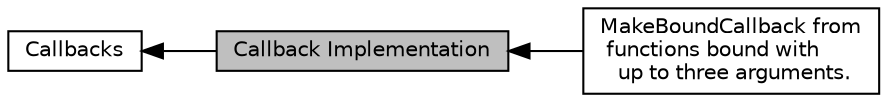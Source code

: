digraph "Callback Implementation"
{
  edge [fontname="Helvetica",fontsize="10",labelfontname="Helvetica",labelfontsize="10"];
  node [fontname="Helvetica",fontsize="10",shape=box];
  rankdir=LR;
  Node3 [label="MakeBoundCallback from\l functions bound with\l up to three arguments.",height=0.2,width=0.4,color="black", fillcolor="white", style="filled",URL="$group__makeboundcallback.html",tooltip="Build bound Callbacks which take varying numbers of arguments, and potentially returning a value."];
  Node2 [label="Callbacks",height=0.2,width=0.4,color="black", fillcolor="white", style="filled",URL="$group__callback.html",tooltip="Wrap functions, objects, and arguments into self contained callbacks."];
  Node1 [label="Callback Implementation",height=0.2,width=0.4,color="black", fillcolor="grey75", style="filled", fontcolor="black",tooltip="Callback implementation classes."];
  Node2->Node1 [shape=plaintext, dir="back", style="solid"];
  Node1->Node3 [shape=plaintext, dir="back", style="solid"];
}
